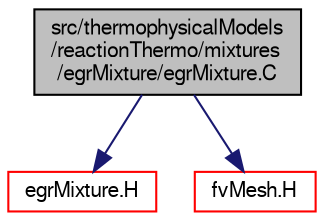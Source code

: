 digraph "src/thermophysicalModels/reactionThermo/mixtures/egrMixture/egrMixture.C"
{
  bgcolor="transparent";
  edge [fontname="FreeSans",fontsize="10",labelfontname="FreeSans",labelfontsize="10"];
  node [fontname="FreeSans",fontsize="10",shape=record];
  Node0 [label="src/thermophysicalModels\l/reactionThermo/mixtures\l/egrMixture/egrMixture.C",height=0.2,width=0.4,color="black", fillcolor="grey75", style="filled", fontcolor="black"];
  Node0 -> Node1 [color="midnightblue",fontsize="10",style="solid",fontname="FreeSans"];
  Node1 [label="egrMixture.H",height=0.2,width=0.4,color="red",URL="$a16169.html"];
  Node0 -> Node171 [color="midnightblue",fontsize="10",style="solid",fontname="FreeSans"];
  Node171 [label="fvMesh.H",height=0.2,width=0.4,color="red",URL="$a03533.html"];
}
